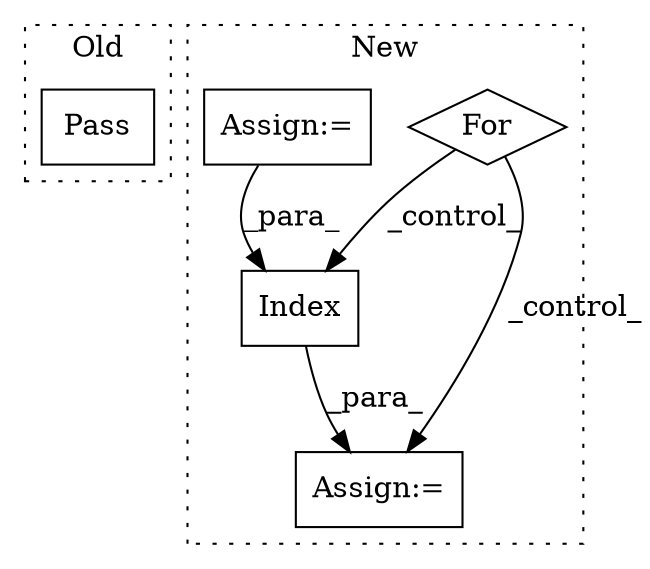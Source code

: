 digraph G {
subgraph cluster0 {
1 [label="Pass" a="62" s="773" l="4" shape="box"];
label = "Old";
style="dotted";
}
subgraph cluster1 {
2 [label="Index" a="46" s="7514,7546" l="24,1" shape="box"];
3 [label="Assign:=" a="68" s="7511" l="3" shape="box"];
4 [label="For" a="107" s="7340,7386" l="4,18" shape="diamond"];
5 [label="Assign:=" a="68" s="7310" l="3" shape="box"];
label = "New";
style="dotted";
}
2 -> 3 [label="_para_"];
4 -> 3 [label="_control_"];
4 -> 2 [label="_control_"];
5 -> 2 [label="_para_"];
}